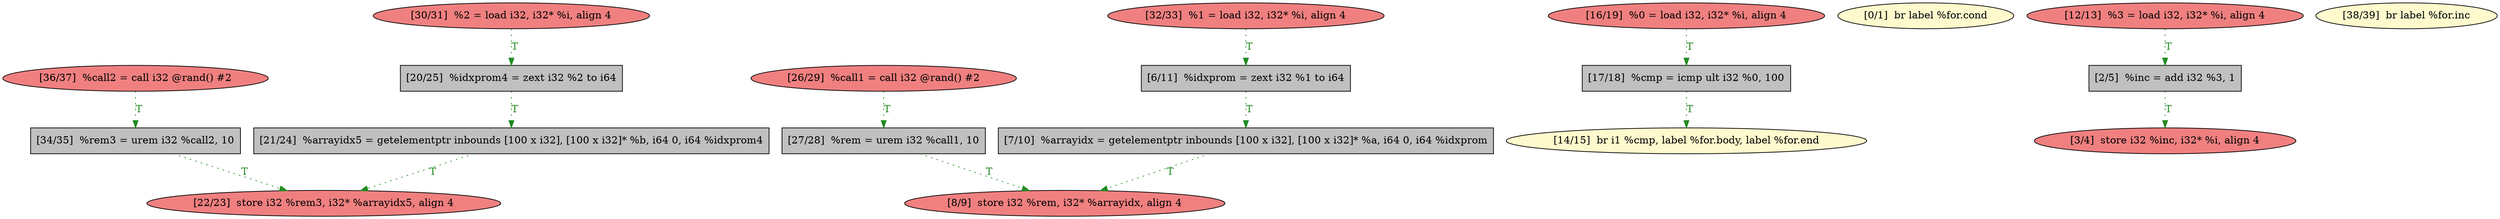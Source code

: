 
digraph G {


node384 [fillcolor=grey,label="[21/24]  %arrayidx5 = getelementptr inbounds [100 x i32], [100 x i32]* %b, i64 0, i64 %idxprom4",shape=rectangle,style=filled ]
node383 [fillcolor=grey,label="[20/25]  %idxprom4 = zext i32 %2 to i64",shape=rectangle,style=filled ]
node381 [fillcolor=lightcoral,label="[26/29]  %call1 = call i32 @rand() #2",shape=ellipse,style=filled ]
node370 [fillcolor=lightcoral,label="[30/31]  %2 = load i32, i32* %i, align 4",shape=ellipse,style=filled ]
node368 [fillcolor=lightcoral,label="[16/19]  %0 = load i32, i32* %i, align 4",shape=ellipse,style=filled ]
node367 [fillcolor=lemonchiffon,label="[14/15]  br i1 %cmp, label %for.body, label %for.end",shape=ellipse,style=filled ]
node373 [fillcolor=lemonchiffon,label="[0/1]  br label %for.cond",shape=ellipse,style=filled ]
node369 [fillcolor=grey,label="[6/11]  %idxprom = zext i32 %1 to i64",shape=rectangle,style=filled ]
node375 [fillcolor=lightcoral,label="[36/37]  %call2 = call i32 @rand() #2",shape=ellipse,style=filled ]
node365 [fillcolor=grey,label="[7/10]  %arrayidx = getelementptr inbounds [100 x i32], [100 x i32]* %a, i64 0, i64 %idxprom",shape=rectangle,style=filled ]
node366 [fillcolor=lightcoral,label="[12/13]  %3 = load i32, i32* %i, align 4",shape=ellipse,style=filled ]
node371 [fillcolor=grey,label="[17/18]  %cmp = icmp ult i32 %0, 100",shape=rectangle,style=filled ]
node374 [fillcolor=grey,label="[2/5]  %inc = add i32 %3, 1",shape=rectangle,style=filled ]
node372 [fillcolor=lightcoral,label="[8/9]  store i32 %rem, i32* %arrayidx, align 4",shape=ellipse,style=filled ]
node382 [fillcolor=grey,label="[27/28]  %rem = urem i32 %call1, 10",shape=rectangle,style=filled ]
node376 [fillcolor=lightcoral,label="[22/23]  store i32 %rem3, i32* %arrayidx5, align 4",shape=ellipse,style=filled ]
node377 [fillcolor=lightcoral,label="[32/33]  %1 = load i32, i32* %i, align 4",shape=ellipse,style=filled ]
node378 [fillcolor=lightcoral,label="[3/4]  store i32 %inc, i32* %i, align 4",shape=ellipse,style=filled ]
node379 [fillcolor=grey,label="[34/35]  %rem3 = urem i32 %call2, 10",shape=rectangle,style=filled ]
node380 [fillcolor=lemonchiffon,label="[38/39]  br label %for.inc",shape=ellipse,style=filled ]

node374->node378 [style=dotted,color=forestgreen,label="T",fontcolor=forestgreen ]
node377->node369 [style=dotted,color=forestgreen,label="T",fontcolor=forestgreen ]
node365->node372 [style=dotted,color=forestgreen,label="T",fontcolor=forestgreen ]
node371->node367 [style=dotted,color=forestgreen,label="T",fontcolor=forestgreen ]
node379->node376 [style=dotted,color=forestgreen,label="T",fontcolor=forestgreen ]
node384->node376 [style=dotted,color=forestgreen,label="T",fontcolor=forestgreen ]
node382->node372 [style=dotted,color=forestgreen,label="T",fontcolor=forestgreen ]
node370->node383 [style=dotted,color=forestgreen,label="T",fontcolor=forestgreen ]
node375->node379 [style=dotted,color=forestgreen,label="T",fontcolor=forestgreen ]
node368->node371 [style=dotted,color=forestgreen,label="T",fontcolor=forestgreen ]
node383->node384 [style=dotted,color=forestgreen,label="T",fontcolor=forestgreen ]
node366->node374 [style=dotted,color=forestgreen,label="T",fontcolor=forestgreen ]
node381->node382 [style=dotted,color=forestgreen,label="T",fontcolor=forestgreen ]
node369->node365 [style=dotted,color=forestgreen,label="T",fontcolor=forestgreen ]


}
